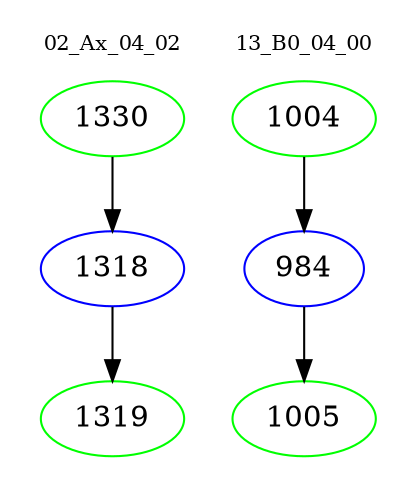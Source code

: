 digraph{
subgraph cluster_0 {
color = white
label = "02_Ax_04_02";
fontsize=10;
T0_1330 [label="1330", color="green"]
T0_1330 -> T0_1318 [color="black"]
T0_1318 [label="1318", color="blue"]
T0_1318 -> T0_1319 [color="black"]
T0_1319 [label="1319", color="green"]
}
subgraph cluster_1 {
color = white
label = "13_B0_04_00";
fontsize=10;
T1_1004 [label="1004", color="green"]
T1_1004 -> T1_984 [color="black"]
T1_984 [label="984", color="blue"]
T1_984 -> T1_1005 [color="black"]
T1_1005 [label="1005", color="green"]
}
}
